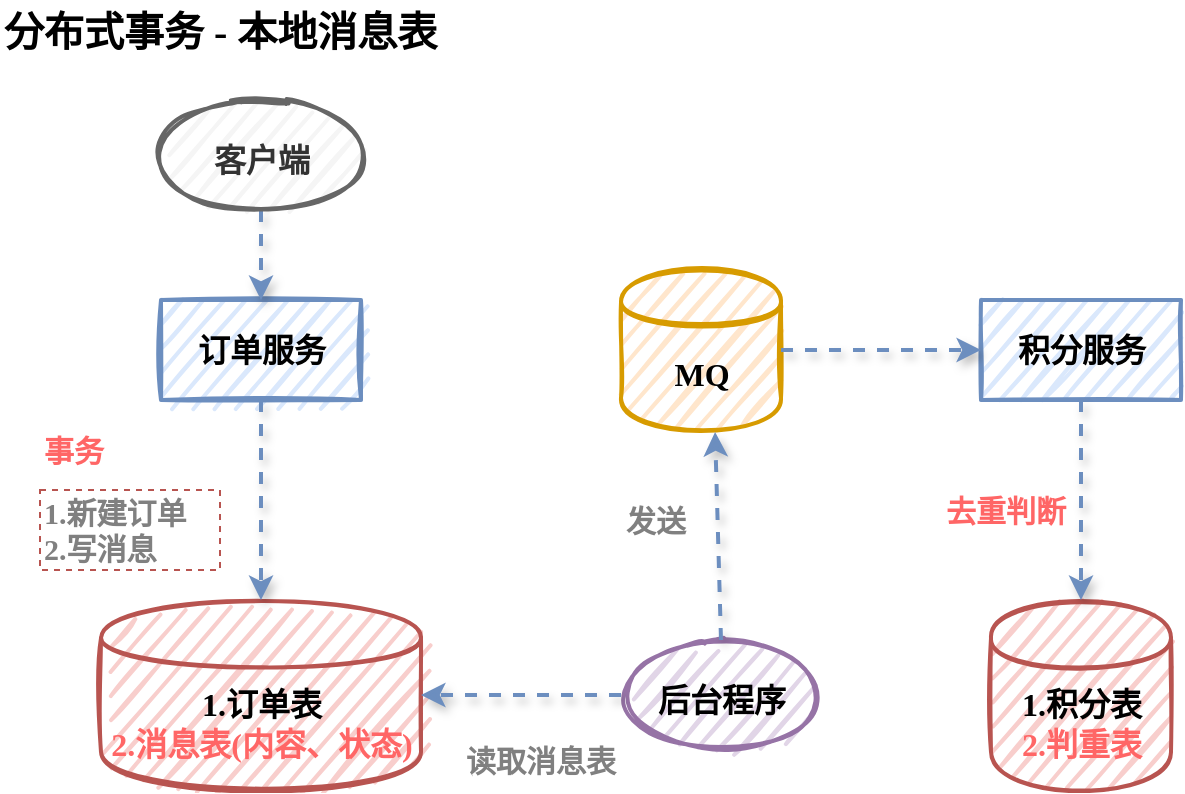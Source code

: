 <mxfile version="13.9.9" type="device"><diagram id="xVH285wSVXMirmRZ-z-4" name="第 1 页"><mxGraphModel dx="1086" dy="806" grid="1" gridSize="10" guides="1" tooltips="1" connect="1" arrows="1" fold="1" page="1" pageScale="1" pageWidth="827" pageHeight="1169" math="0" shadow="0"><root><mxCell id="0"/><mxCell id="1" parent="0"/><mxCell id="cHhpNggZChCvC7gCxWNW-26" value="&lt;b&gt;&lt;font style=&quot;font-size: 16px&quot;&gt;订单服务&lt;/font&gt;&lt;/b&gt;" style="whiteSpace=wrap;html=1;fontFamily=Comic Sans MS;fontSize=15;strokeWidth=2;fillColor=#dae8fc;sketch=1;fillWeight=2;hachureGap=8;fillStyle=auto;strokeColor=#6c8ebf;" parent="1" vertex="1"><mxGeometry x="120.5" y="190" width="100" height="50" as="geometry"/></mxCell><mxCell id="cHhpNggZChCvC7gCxWNW-29" value="" style="endArrow=classic;html=1;shadow=1;dashed=1;strokeWidth=2;fontFamily=Comic Sans MS;fontSize=15;fontColor=#000000;fillColor=#dae8fc;strokeColor=#6c8ebf;exitX=0.5;exitY=1;exitDx=0;exitDy=0;entryX=0.5;entryY=0;entryDx=0;entryDy=0;" parent="1" edge="1" target="cHhpNggZChCvC7gCxWNW-26" source="K5yACfsbirm_f5fpNJio-2"><mxGeometry x="20.5" y="-10" width="50" height="50" as="geometry"><mxPoint x="364" y="439.5" as="sourcePoint"/><mxPoint x="439" y="439.5" as="targetPoint"/></mxGeometry></mxCell><mxCell id="cHhpNggZChCvC7gCxWNW-33" value="1.新建订单&lt;br&gt;2.写消息" style="text;html=1;align=left;verticalAlign=middle;resizable=0;points=[];autosize=1;fontSize=15;fontFamily=Comic Sans MS;fontStyle=1;rotation=0;strokeColor=#b85450;dashed=1;fontColor=#808080;" parent="1" vertex="1"><mxGeometry x="60" y="285" width="90" height="40" as="geometry"/></mxCell><mxCell id="cHhpNggZChCvC7gCxWNW-35" value="分布式事务 - 本地消息表" style="text;html=1;align=left;verticalAlign=middle;resizable=0;points=[];autosize=1;fontSize=20;fontFamily=Comic Sans MS;fontStyle=1;rotation=0;" parent="1" vertex="1"><mxGeometry x="40" y="40" width="250" height="30" as="geometry"/></mxCell><mxCell id="K5yACfsbirm_f5fpNJio-1" value="&lt;b&gt;&lt;font style=&quot;font-size: 16px&quot;&gt;积分服务&lt;/font&gt;&lt;/b&gt;" style="whiteSpace=wrap;html=1;fontFamily=Comic Sans MS;fontSize=15;strokeWidth=2;fillColor=#dae8fc;sketch=1;fillWeight=2;hachureGap=8;fillStyle=auto;strokeColor=#6c8ebf;" vertex="1" parent="1"><mxGeometry x="530.5" y="190" width="100" height="50" as="geometry"/></mxCell><mxCell id="K5yACfsbirm_f5fpNJio-2" value="&lt;h2&gt;&lt;font style=&quot;font-size: 16px&quot;&gt;&lt;b&gt;客户端&lt;/b&gt;&lt;/font&gt;&lt;/h2&gt;" style="ellipse;whiteSpace=wrap;html=1;fontFamily=Comic Sans MS;fontSize=15;strokeColor=#666666;strokeWidth=2;fillColor=#f5f5f5;sketch=1;fillWeight=2;hachureGap=8;fillStyle=auto;fontColor=#333333;" vertex="1" parent="1"><mxGeometry x="120.5" y="90" width="100" height="55" as="geometry"/></mxCell><mxCell id="K5yACfsbirm_f5fpNJio-4" value="1.订单表&lt;br style=&quot;font-size: 16px&quot;&gt;&lt;font color=&quot;#ff6666&quot;&gt;2.消息表(内容、状态)&lt;/font&gt;" style="shape=cylinder;whiteSpace=wrap;html=1;boundedLbl=1;backgroundOutline=1;fontFamily=Comic Sans MS;fontSize=16;strokeColor=#b85450;strokeWidth=2;fillColor=#f8cecc;sketch=1;fillWeight=2;hachureGap=8;fillStyle=auto;fontStyle=1" vertex="1" parent="1"><mxGeometry x="90.5" y="340" width="160" height="95" as="geometry"/></mxCell><mxCell id="K5yACfsbirm_f5fpNJio-6" value="" style="endArrow=classic;html=1;shadow=1;dashed=1;strokeWidth=2;fontFamily=Comic Sans MS;fontSize=15;fontColor=#000000;fillColor=#dae8fc;strokeColor=#6c8ebf;exitX=0.5;exitY=1;exitDx=0;exitDy=0;entryX=0.5;entryY=0;entryDx=0;entryDy=0;" edge="1" parent="1" source="cHhpNggZChCvC7gCxWNW-26" target="K5yACfsbirm_f5fpNJio-4"><mxGeometry x="30.5" width="50" height="50" as="geometry"><mxPoint x="180.5" y="115" as="sourcePoint"/><mxPoint x="180.5" y="200" as="targetPoint"/></mxGeometry></mxCell><mxCell id="K5yACfsbirm_f5fpNJio-8" style="edgeStyle=orthogonalEdgeStyle;rounded=0;orthogonalLoop=1;jettySize=auto;html=1;exitX=0.5;exitY=1;exitDx=0;exitDy=0;" edge="1" parent="1" source="K5yACfsbirm_f5fpNJio-1" target="K5yACfsbirm_f5fpNJio-1"><mxGeometry relative="1" as="geometry"/></mxCell><mxCell id="K5yACfsbirm_f5fpNJio-9" value="MQ" style="shape=cylinder;whiteSpace=wrap;html=1;boundedLbl=1;backgroundOutline=1;fontFamily=Comic Sans MS;fontSize=16;strokeColor=#d79b00;strokeWidth=2;fillColor=#ffe6cc;sketch=1;fillWeight=2;hachureGap=8;fillStyle=auto;fontStyle=1" vertex="1" parent="1"><mxGeometry x="350.5" y="175" width="80" height="80" as="geometry"/></mxCell><mxCell id="K5yACfsbirm_f5fpNJio-11" value="&lt;h2&gt;&lt;font style=&quot;font-size: 16px&quot;&gt;&lt;b&gt;后台程序&lt;/b&gt;&lt;/font&gt;&lt;/h2&gt;" style="ellipse;whiteSpace=wrap;html=1;fontFamily=Comic Sans MS;fontSize=15;strokeColor=#9673a6;strokeWidth=2;fillColor=#e1d5e7;sketch=1;fillWeight=2;hachureGap=8;fillStyle=auto;" vertex="1" parent="1"><mxGeometry x="350.5" y="360" width="100" height="55" as="geometry"/></mxCell><mxCell id="K5yACfsbirm_f5fpNJio-12" value="" style="endArrow=classic;html=1;shadow=1;dashed=1;strokeWidth=2;fontFamily=Comic Sans MS;fontSize=15;fontColor=#000000;fillColor=#dae8fc;strokeColor=#6c8ebf;exitX=0;exitY=0.5;exitDx=0;exitDy=0;entryX=1;entryY=0.5;entryDx=0;entryDy=0;" edge="1" parent="1" source="K5yACfsbirm_f5fpNJio-11" target="K5yACfsbirm_f5fpNJio-4"><mxGeometry x="40.5" y="10" width="50" height="50" as="geometry"><mxPoint x="180.5" y="250" as="sourcePoint"/><mxPoint x="180.5" y="350" as="targetPoint"/></mxGeometry></mxCell><mxCell id="K5yACfsbirm_f5fpNJio-13" value="" style="endArrow=classic;html=1;shadow=1;dashed=1;strokeWidth=2;fontFamily=Comic Sans MS;fontSize=15;fontColor=#000000;fillColor=#dae8fc;strokeColor=#6c8ebf;exitX=0.5;exitY=0;exitDx=0;exitDy=0;entryX=0.588;entryY=1.013;entryDx=0;entryDy=0;entryPerimeter=0;" edge="1" parent="1" source="K5yACfsbirm_f5fpNJio-11" target="K5yACfsbirm_f5fpNJio-9"><mxGeometry x="90.5" y="10" width="50" height="50" as="geometry"><mxPoint x="230.5" y="250" as="sourcePoint"/><mxPoint x="230.5" y="350" as="targetPoint"/></mxGeometry></mxCell><mxCell id="K5yACfsbirm_f5fpNJio-14" value="" style="endArrow=classic;html=1;shadow=1;dashed=1;strokeWidth=2;fontFamily=Comic Sans MS;fontSize=15;fontColor=#000000;fillColor=#dae8fc;strokeColor=#6c8ebf;exitX=1;exitY=0.5;exitDx=0;exitDy=0;entryX=0;entryY=0.5;entryDx=0;entryDy=0;" edge="1" parent="1" source="K5yACfsbirm_f5fpNJio-9" target="K5yACfsbirm_f5fpNJio-1"><mxGeometry x="100.5" y="20" width="50" height="50" as="geometry"><mxPoint x="410.5" y="370" as="sourcePoint"/><mxPoint x="407.54" y="266.04" as="targetPoint"/></mxGeometry></mxCell><mxCell id="K5yACfsbirm_f5fpNJio-15" value="1.积分表&lt;br style=&quot;font-size: 16px&quot;&gt;&lt;font color=&quot;#ff6666&quot;&gt;2.判重表&lt;/font&gt;" style="shape=cylinder;whiteSpace=wrap;html=1;boundedLbl=1;backgroundOutline=1;fontFamily=Comic Sans MS;fontSize=16;strokeColor=#b85450;strokeWidth=2;fillColor=#f8cecc;sketch=1;fillWeight=2;hachureGap=8;fillStyle=auto;fontStyle=1" vertex="1" parent="1"><mxGeometry x="535.5" y="340" width="90" height="95" as="geometry"/></mxCell><mxCell id="K5yACfsbirm_f5fpNJio-16" value="" style="endArrow=classic;html=1;shadow=1;dashed=1;strokeWidth=2;fontFamily=Comic Sans MS;fontSize=15;fontColor=#000000;fillColor=#dae8fc;strokeColor=#6c8ebf;exitX=0.5;exitY=1;exitDx=0;exitDy=0;entryX=0.5;entryY=0;entryDx=0;entryDy=0;" edge="1" parent="1" source="K5yACfsbirm_f5fpNJio-1" target="K5yACfsbirm_f5fpNJio-15"><mxGeometry x="110.5" y="30" width="50" height="50" as="geometry"><mxPoint x="440.5" y="225" as="sourcePoint"/><mxPoint x="540.5" y="225" as="targetPoint"/></mxGeometry></mxCell><mxCell id="K5yACfsbirm_f5fpNJio-17" value="读取消息表" style="text;html=1;align=left;verticalAlign=middle;resizable=0;points=[];autosize=1;fontSize=15;fontFamily=Comic Sans MS;fontStyle=1;rotation=0;fontColor=#808080;" vertex="1" parent="1"><mxGeometry x="270.5" y="410" width="90" height="20" as="geometry"/></mxCell><mxCell id="K5yACfsbirm_f5fpNJio-18" value="发送" style="text;html=1;align=left;verticalAlign=middle;resizable=0;points=[];autosize=1;fontSize=15;fontFamily=Comic Sans MS;fontStyle=1;rotation=0;fontColor=#808080;" vertex="1" parent="1"><mxGeometry x="350.5" y="290" width="50" height="20" as="geometry"/></mxCell><mxCell id="K5yACfsbirm_f5fpNJio-19" value="去重判断" style="text;html=1;align=left;verticalAlign=middle;resizable=0;points=[];autosize=1;fontSize=15;fontFamily=Comic Sans MS;fontStyle=1;rotation=0;fontColor=#FF6666;" vertex="1" parent="1"><mxGeometry x="510.5" y="285" width="80" height="20" as="geometry"/></mxCell><mxCell id="K5yACfsbirm_f5fpNJio-20" value="事务" style="text;html=1;align=left;verticalAlign=middle;resizable=0;points=[];autosize=1;fontSize=15;fontFamily=Comic Sans MS;fontStyle=1;rotation=0;fontColor=#FF6666;" vertex="1" parent="1"><mxGeometry x="60" y="255" width="50" height="20" as="geometry"/></mxCell></root></mxGraphModel></diagram></mxfile>